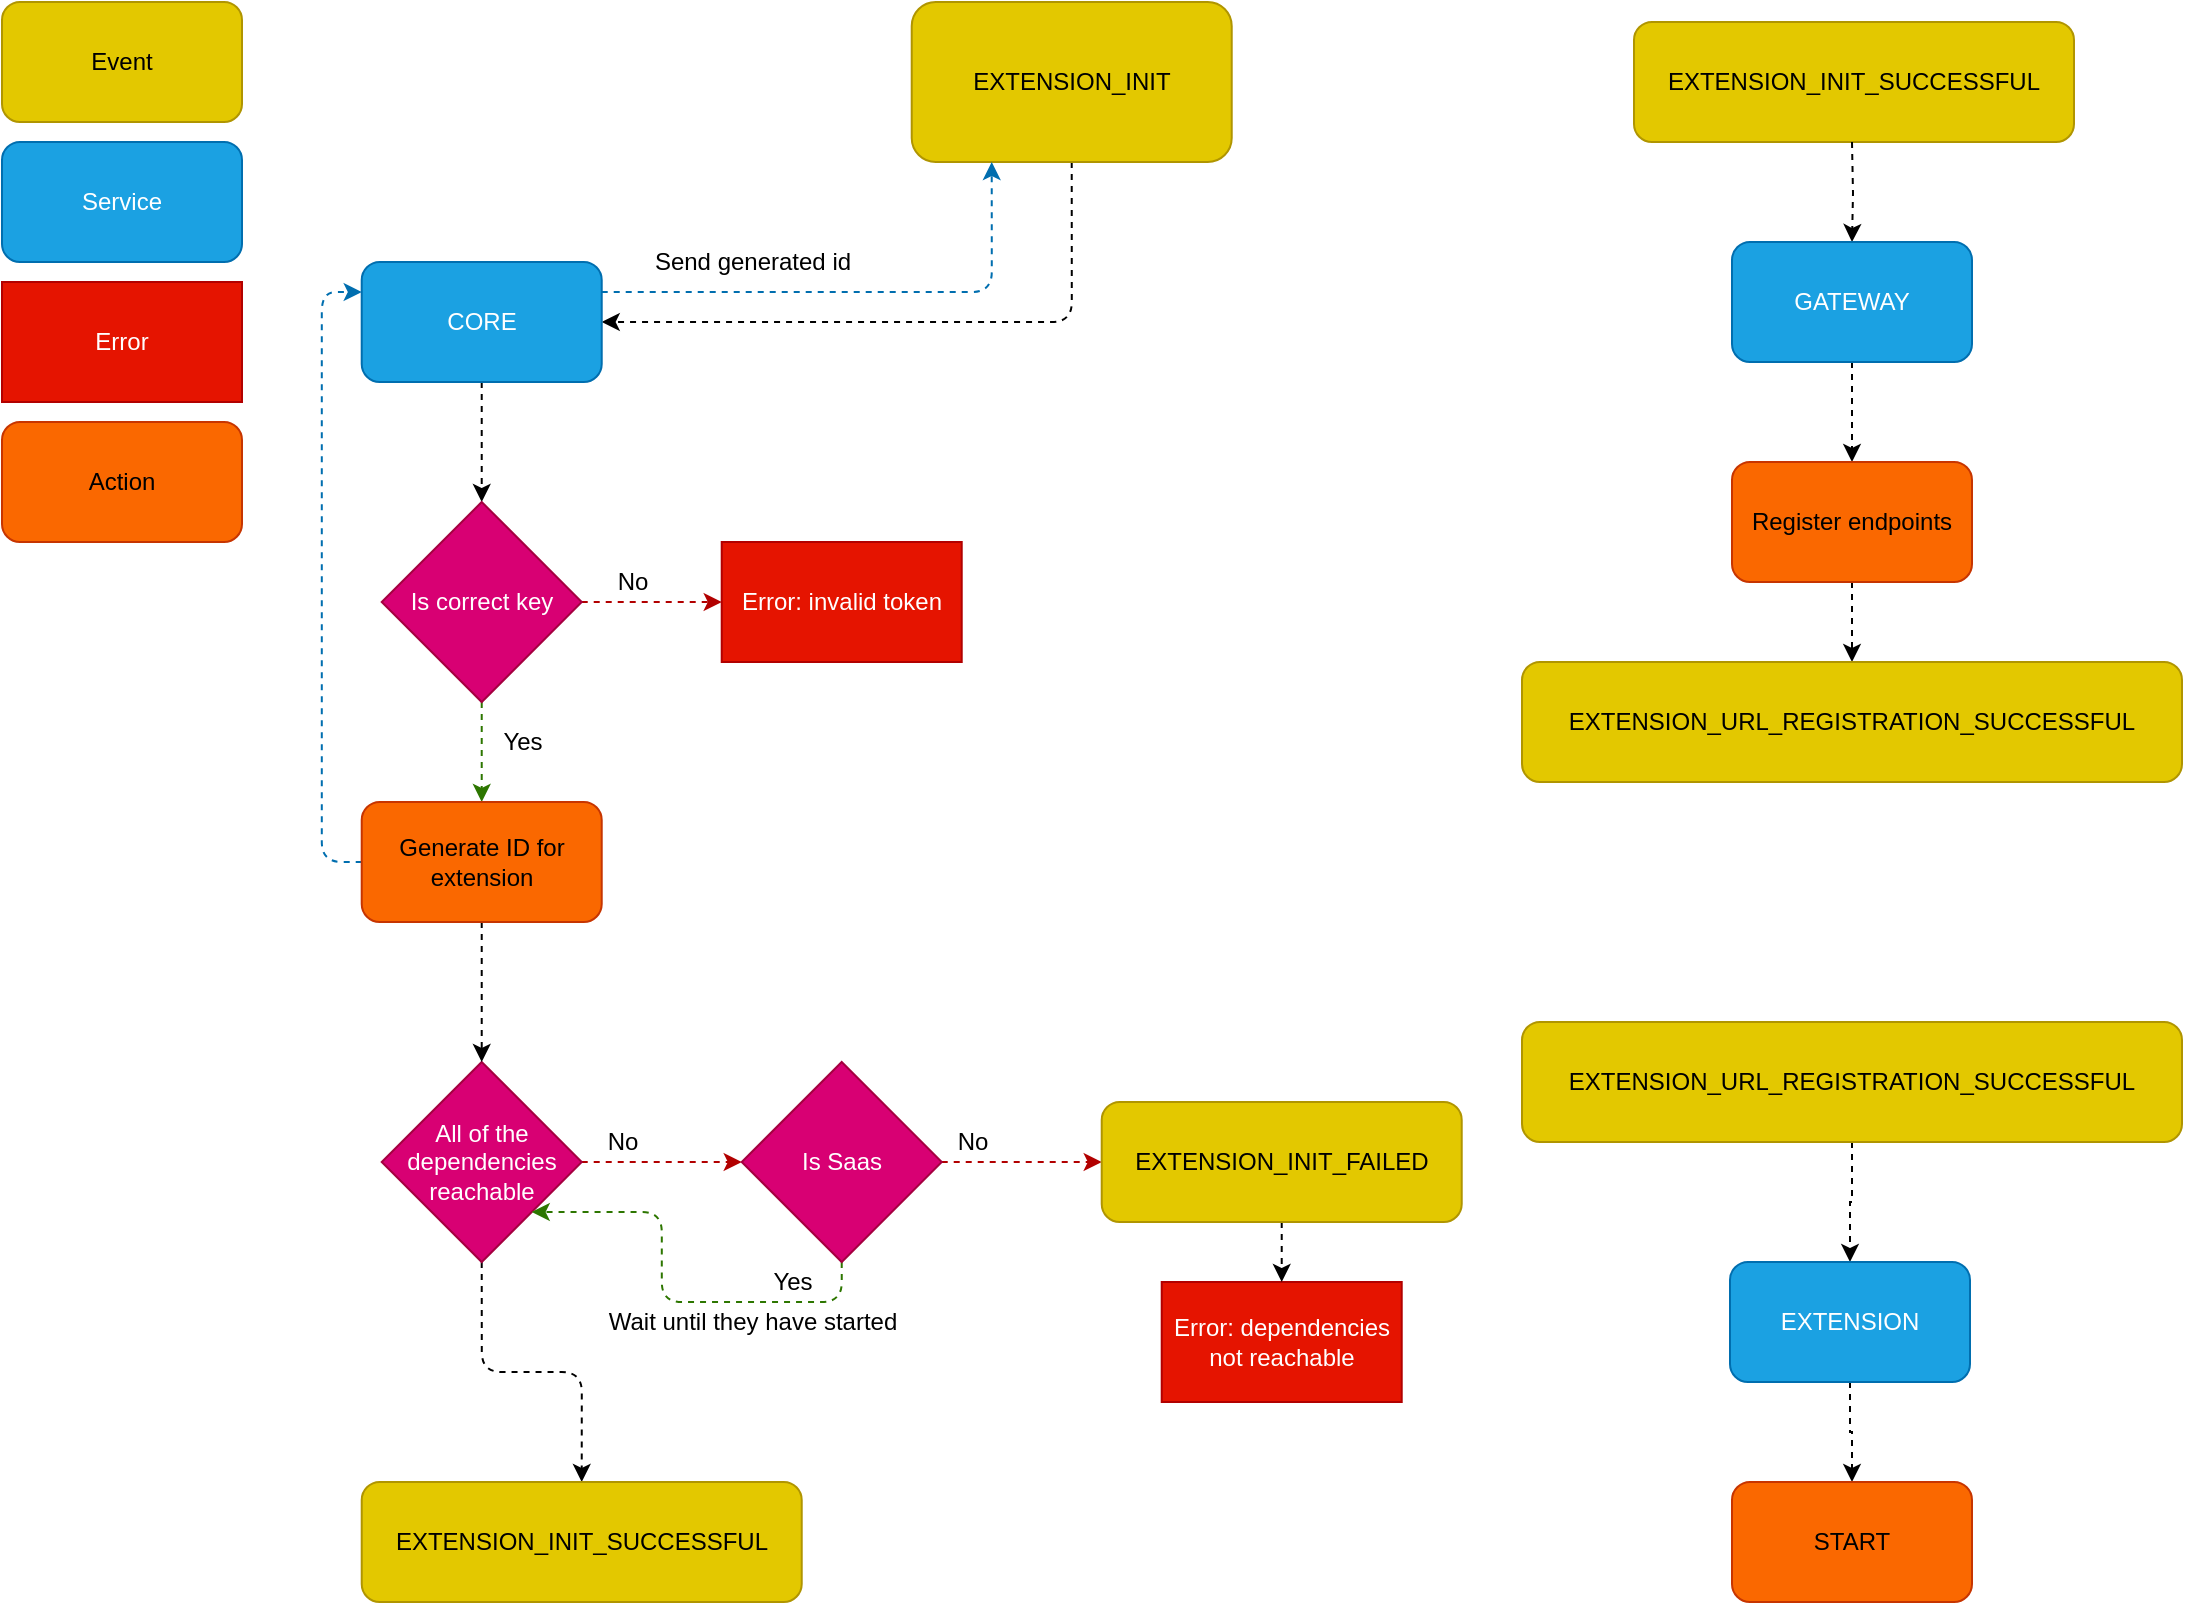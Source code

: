 <mxfile version="18.1.2" type="github">
  <diagram id="ZjD6zPGDM3K0yuI6pRIY" name="Page-1">
    <mxGraphModel dx="1562" dy="920" grid="1" gridSize="10" guides="1" tooltips="1" connect="1" arrows="1" fold="1" page="1" pageScale="1" pageWidth="850" pageHeight="1100" math="0" shadow="0">
      <root>
        <mxCell id="0" />
        <mxCell id="1" parent="0" />
        <mxCell id="QYmY-8vBMbnwbrTFeHoW-6" style="edgeStyle=orthogonalEdgeStyle;orthogonalLoop=1;jettySize=auto;html=1;exitX=0.5;exitY=1;exitDx=0;exitDy=0;entryX=1;entryY=0.5;entryDx=0;entryDy=0;rounded=1;shadow=0;dashed=1;" parent="1" source="QYmY-8vBMbnwbrTFeHoW-2" target="QYmY-8vBMbnwbrTFeHoW-5" edge="1">
          <mxGeometry relative="1" as="geometry" />
        </mxCell>
        <mxCell id="QYmY-8vBMbnwbrTFeHoW-2" value="EXTENSION_INIT" style="rounded=1;whiteSpace=wrap;html=1;fillColor=#e3c800;strokeColor=#B09500;fontColor=#000000;" parent="1" vertex="1">
          <mxGeometry x="534.86" y="80" width="160" height="80" as="geometry" />
        </mxCell>
        <mxCell id="QYmY-8vBMbnwbrTFeHoW-8" style="edgeStyle=orthogonalEdgeStyle;rounded=1;orthogonalLoop=1;jettySize=auto;html=1;exitX=0.5;exitY=1;exitDx=0;exitDy=0;shadow=0;dashed=1;" parent="1" source="QYmY-8vBMbnwbrTFeHoW-5" target="QYmY-8vBMbnwbrTFeHoW-7" edge="1">
          <mxGeometry relative="1" as="geometry" />
        </mxCell>
        <mxCell id="QYmY-8vBMbnwbrTFeHoW-31" style="edgeStyle=orthogonalEdgeStyle;rounded=1;orthogonalLoop=1;jettySize=auto;html=1;exitX=1;exitY=0.25;exitDx=0;exitDy=0;entryX=0.25;entryY=1;entryDx=0;entryDy=0;shadow=0;dashed=1;fillColor=#1ba1e2;strokeColor=#006EAF;" parent="1" source="QYmY-8vBMbnwbrTFeHoW-5" target="QYmY-8vBMbnwbrTFeHoW-2" edge="1">
          <mxGeometry relative="1" as="geometry" />
        </mxCell>
        <mxCell id="QYmY-8vBMbnwbrTFeHoW-5" value="CORE" style="rounded=1;whiteSpace=wrap;html=1;fillColor=#1ba1e2;fontColor=#ffffff;strokeColor=#006EAF;" parent="1" vertex="1">
          <mxGeometry x="259.86" y="210" width="120" height="60" as="geometry" />
        </mxCell>
        <mxCell id="QYmY-8vBMbnwbrTFeHoW-10" style="edgeStyle=orthogonalEdgeStyle;rounded=1;orthogonalLoop=1;jettySize=auto;html=1;exitX=1;exitY=0.5;exitDx=0;exitDy=0;entryX=0;entryY=0.5;entryDx=0;entryDy=0;shadow=0;dashed=1;fillColor=#e51400;strokeColor=#B20000;" parent="1" source="QYmY-8vBMbnwbrTFeHoW-7" target="QYmY-8vBMbnwbrTFeHoW-9" edge="1">
          <mxGeometry relative="1" as="geometry" />
        </mxCell>
        <mxCell id="QYmY-8vBMbnwbrTFeHoW-14" style="edgeStyle=orthogonalEdgeStyle;rounded=1;orthogonalLoop=1;jettySize=auto;html=1;exitX=0.5;exitY=1;exitDx=0;exitDy=0;entryX=0.5;entryY=0;entryDx=0;entryDy=0;shadow=0;dashed=1;fillColor=#60a917;strokeColor=#2D7600;" parent="1" source="QYmY-8vBMbnwbrTFeHoW-7" target="QYmY-8vBMbnwbrTFeHoW-34" edge="1">
          <mxGeometry relative="1" as="geometry" />
        </mxCell>
        <mxCell id="QYmY-8vBMbnwbrTFeHoW-30" style="edgeStyle=orthogonalEdgeStyle;rounded=1;orthogonalLoop=1;jettySize=auto;html=1;exitX=0;exitY=0.5;exitDx=0;exitDy=0;entryX=0;entryY=0.25;entryDx=0;entryDy=0;shadow=0;dashed=1;fillColor=#1ba1e2;strokeColor=#006EAF;" parent="1" source="QYmY-8vBMbnwbrTFeHoW-34" target="QYmY-8vBMbnwbrTFeHoW-5" edge="1">
          <mxGeometry relative="1" as="geometry" />
        </mxCell>
        <mxCell id="QYmY-8vBMbnwbrTFeHoW-7" value="Is correct key" style="rhombus;whiteSpace=wrap;html=1;fillColor=#d80073;fontColor=#ffffff;strokeColor=#A50040;" parent="1" vertex="1">
          <mxGeometry x="269.86" y="330" width="100" height="100" as="geometry" />
        </mxCell>
        <mxCell id="QYmY-8vBMbnwbrTFeHoW-9" value="Error: invalid token" style="whiteSpace=wrap;html=1;fillColor=#e51400;fontColor=#ffffff;strokeColor=#B20000;" parent="1" vertex="1">
          <mxGeometry x="439.86" y="350" width="120" height="60" as="geometry" />
        </mxCell>
        <mxCell id="QYmY-8vBMbnwbrTFeHoW-11" value="No" style="text;html=1;align=center;verticalAlign=middle;resizable=0;points=[];autosize=1;strokeColor=none;fillColor=none;" parent="1" vertex="1">
          <mxGeometry x="379.86" y="360" width="30" height="20" as="geometry" />
        </mxCell>
        <mxCell id="QYmY-8vBMbnwbrTFeHoW-17" style="edgeStyle=orthogonalEdgeStyle;rounded=1;orthogonalLoop=1;jettySize=auto;html=1;exitX=1;exitY=0.5;exitDx=0;exitDy=0;entryX=0;entryY=0.5;entryDx=0;entryDy=0;shadow=0;dashed=1;fillColor=#e51400;strokeColor=#B20000;" parent="1" source="QYmY-8vBMbnwbrTFeHoW-12" target="QYmY-8vBMbnwbrTFeHoW-22" edge="1">
          <mxGeometry relative="1" as="geometry" />
        </mxCell>
        <mxCell id="QYmY-8vBMbnwbrTFeHoW-46" style="edgeStyle=orthogonalEdgeStyle;rounded=1;orthogonalLoop=1;jettySize=auto;html=1;exitX=0.5;exitY=1;exitDx=0;exitDy=0;entryX=0.5;entryY=0;entryDx=0;entryDy=0;shadow=0;dashed=1;" parent="1" source="QYmY-8vBMbnwbrTFeHoW-12" target="li03ov06QK7Q-1gpEoUl-1" edge="1">
          <mxGeometry relative="1" as="geometry" />
        </mxCell>
        <mxCell id="QYmY-8vBMbnwbrTFeHoW-12" value="All of the dependencies reachable" style="rhombus;whiteSpace=wrap;html=1;fillColor=#d80073;fontColor=#ffffff;strokeColor=#A50040;" parent="1" vertex="1">
          <mxGeometry x="269.86" y="610" width="100" height="100" as="geometry" />
        </mxCell>
        <mxCell id="QYmY-8vBMbnwbrTFeHoW-15" value="Yes" style="text;html=1;align=center;verticalAlign=middle;resizable=0;points=[];autosize=1;strokeColor=none;fillColor=none;" parent="1" vertex="1">
          <mxGeometry x="319.86" y="440" width="40" height="20" as="geometry" />
        </mxCell>
        <mxCell id="QYmY-8vBMbnwbrTFeHoW-16" value="Error: dependencies not reachable" style="whiteSpace=wrap;html=1;fillColor=#e51400;fontColor=#ffffff;strokeColor=#B20000;" parent="1" vertex="1">
          <mxGeometry x="659.86" y="720" width="120" height="60" as="geometry" />
        </mxCell>
        <mxCell id="QYmY-8vBMbnwbrTFeHoW-18" value="No" style="text;html=1;align=center;verticalAlign=middle;resizable=0;points=[];autosize=1;strokeColor=none;fillColor=none;" parent="1" vertex="1">
          <mxGeometry x="374.86" y="640" width="30" height="20" as="geometry" />
        </mxCell>
        <mxCell id="QYmY-8vBMbnwbrTFeHoW-24" style="edgeStyle=orthogonalEdgeStyle;rounded=1;orthogonalLoop=1;jettySize=auto;html=1;exitX=0.5;exitY=1;exitDx=0;exitDy=0;entryX=1;entryY=1;entryDx=0;entryDy=0;shadow=0;dashed=1;fillColor=#60a917;strokeColor=#2D7600;" parent="1" source="QYmY-8vBMbnwbrTFeHoW-22" target="QYmY-8vBMbnwbrTFeHoW-12" edge="1">
          <mxGeometry relative="1" as="geometry" />
        </mxCell>
        <mxCell id="QYmY-8vBMbnwbrTFeHoW-28" style="edgeStyle=orthogonalEdgeStyle;rounded=1;orthogonalLoop=1;jettySize=auto;html=1;exitX=1;exitY=0.5;exitDx=0;exitDy=0;entryX=0;entryY=0.5;entryDx=0;entryDy=0;shadow=0;dashed=1;fillColor=#e51400;strokeColor=#B20000;" parent="1" source="QYmY-8vBMbnwbrTFeHoW-22" target="QYmY-8vBMbnwbrTFeHoW-37" edge="1">
          <mxGeometry relative="1" as="geometry" />
        </mxCell>
        <mxCell id="QYmY-8vBMbnwbrTFeHoW-22" value="Is Saas" style="rhombus;whiteSpace=wrap;html=1;fillColor=#d80073;fontColor=#ffffff;strokeColor=#A50040;" parent="1" vertex="1">
          <mxGeometry x="449.86" y="610" width="100" height="100" as="geometry" />
        </mxCell>
        <mxCell id="QYmY-8vBMbnwbrTFeHoW-25" value="Yes" style="text;html=1;align=center;verticalAlign=middle;resizable=0;points=[];autosize=1;strokeColor=none;fillColor=none;" parent="1" vertex="1">
          <mxGeometry x="454.86" y="710" width="40" height="20" as="geometry" />
        </mxCell>
        <mxCell id="QYmY-8vBMbnwbrTFeHoW-26" value="Wait until they have started" style="text;html=1;align=center;verticalAlign=middle;resizable=0;points=[];autosize=1;strokeColor=none;fillColor=none;" parent="1" vertex="1">
          <mxGeometry x="374.86" y="730" width="160" height="20" as="geometry" />
        </mxCell>
        <mxCell id="QYmY-8vBMbnwbrTFeHoW-29" value="No" style="text;html=1;align=center;verticalAlign=middle;resizable=0;points=[];autosize=1;strokeColor=none;fillColor=none;" parent="1" vertex="1">
          <mxGeometry x="549.86" y="640" width="30" height="20" as="geometry" />
        </mxCell>
        <mxCell id="QYmY-8vBMbnwbrTFeHoW-36" style="edgeStyle=orthogonalEdgeStyle;rounded=1;orthogonalLoop=1;jettySize=auto;html=1;exitX=0.5;exitY=1;exitDx=0;exitDy=0;shadow=0;dashed=1;" parent="1" source="QYmY-8vBMbnwbrTFeHoW-34" target="QYmY-8vBMbnwbrTFeHoW-12" edge="1">
          <mxGeometry relative="1" as="geometry" />
        </mxCell>
        <mxCell id="QYmY-8vBMbnwbrTFeHoW-34" value="Generate ID for extension" style="rounded=1;whiteSpace=wrap;html=1;fillColor=#fa6800;fontColor=#000000;strokeColor=#C73500;" parent="1" vertex="1">
          <mxGeometry x="259.86" y="480" width="120" height="60" as="geometry" />
        </mxCell>
        <mxCell id="QYmY-8vBMbnwbrTFeHoW-35" value="Send generated id" style="text;html=1;align=center;verticalAlign=middle;resizable=0;points=[];autosize=1;strokeColor=none;fillColor=none;" parent="1" vertex="1">
          <mxGeometry x="399.86" y="200" width="110" height="20" as="geometry" />
        </mxCell>
        <mxCell id="QYmY-8vBMbnwbrTFeHoW-43" style="edgeStyle=orthogonalEdgeStyle;rounded=1;orthogonalLoop=1;jettySize=auto;html=1;exitX=0.5;exitY=1;exitDx=0;exitDy=0;entryX=0.5;entryY=0;entryDx=0;entryDy=0;shadow=0;dashed=1;" parent="1" source="QYmY-8vBMbnwbrTFeHoW-37" target="QYmY-8vBMbnwbrTFeHoW-16" edge="1">
          <mxGeometry relative="1" as="geometry" />
        </mxCell>
        <mxCell id="QYmY-8vBMbnwbrTFeHoW-37" value="EXTENSION_INIT_FAILED" style="rounded=1;whiteSpace=wrap;html=1;fillColor=#e3c800;fontColor=#000000;strokeColor=#B09500;" parent="1" vertex="1">
          <mxGeometry x="629.86" y="630" width="180" height="60" as="geometry" />
        </mxCell>
        <mxCell id="QYmY-8vBMbnwbrTFeHoW-39" value="Event" style="rounded=1;whiteSpace=wrap;html=1;fillColor=#e3c800;fontColor=#000000;strokeColor=#B09500;" parent="1" vertex="1">
          <mxGeometry x="80" y="80" width="120" height="60" as="geometry" />
        </mxCell>
        <mxCell id="QYmY-8vBMbnwbrTFeHoW-40" value="Service" style="rounded=1;whiteSpace=wrap;html=1;fillColor=#1ba1e2;fontColor=#ffffff;strokeColor=#006EAF;" parent="1" vertex="1">
          <mxGeometry x="80" y="150" width="120" height="60" as="geometry" />
        </mxCell>
        <mxCell id="QYmY-8vBMbnwbrTFeHoW-41" value="Error" style="whiteSpace=wrap;html=1;fillColor=#e51400;fontColor=#ffffff;strokeColor=#B20000;" parent="1" vertex="1">
          <mxGeometry x="80" y="220" width="120" height="60" as="geometry" />
        </mxCell>
        <mxCell id="QYmY-8vBMbnwbrTFeHoW-42" value="&lt;div&gt;Action&lt;/div&gt;" style="rounded=1;whiteSpace=wrap;html=1;fillColor=#fa6800;fontColor=#000000;strokeColor=#C73500;" parent="1" vertex="1">
          <mxGeometry x="80" y="290" width="120" height="60" as="geometry" />
        </mxCell>
        <mxCell id="QYmY-8vBMbnwbrTFeHoW-45" value="EXTENSION_INIT_SUCCESSFUL" style="rounded=1;whiteSpace=wrap;html=1;fillColor=#e3c800;fontColor=#000000;strokeColor=#B09500;" parent="1" vertex="1">
          <mxGeometry x="896" y="90" width="220" height="60" as="geometry" />
        </mxCell>
        <mxCell id="li03ov06QK7Q-1gpEoUl-4" style="edgeStyle=orthogonalEdgeStyle;rounded=0;orthogonalLoop=1;jettySize=auto;html=1;exitX=0.5;exitY=1;exitDx=0;exitDy=0;entryX=0.5;entryY=0;entryDx=0;entryDy=0;dashed=1;" edge="1" parent="1" target="li03ov06QK7Q-1gpEoUl-2">
          <mxGeometry relative="1" as="geometry">
            <mxPoint x="1005" y="150" as="sourcePoint" />
          </mxGeometry>
        </mxCell>
        <mxCell id="li03ov06QK7Q-1gpEoUl-1" value="EXTENSION_INIT_SUCCESSFUL" style="rounded=1;whiteSpace=wrap;html=1;fillColor=#e3c800;fontColor=#000000;strokeColor=#B09500;" vertex="1" parent="1">
          <mxGeometry x="259.86" y="820" width="220" height="60" as="geometry" />
        </mxCell>
        <mxCell id="li03ov06QK7Q-1gpEoUl-6" style="edgeStyle=orthogonalEdgeStyle;rounded=0;orthogonalLoop=1;jettySize=auto;html=1;exitX=0.5;exitY=1;exitDx=0;exitDy=0;entryX=0.5;entryY=0;entryDx=0;entryDy=0;dashed=1;" edge="1" parent="1" source="li03ov06QK7Q-1gpEoUl-2" target="li03ov06QK7Q-1gpEoUl-5">
          <mxGeometry relative="1" as="geometry" />
        </mxCell>
        <mxCell id="li03ov06QK7Q-1gpEoUl-2" value="GATEWAY" style="rounded=1;whiteSpace=wrap;html=1;fillColor=#1ba1e2;fontColor=#ffffff;strokeColor=#006EAF;" vertex="1" parent="1">
          <mxGeometry x="945" y="200" width="120" height="60" as="geometry" />
        </mxCell>
        <mxCell id="li03ov06QK7Q-1gpEoUl-3" style="edgeStyle=orthogonalEdgeStyle;rounded=0;orthogonalLoop=1;jettySize=auto;html=1;exitX=0.5;exitY=1;exitDx=0;exitDy=0;" edge="1" parent="1" source="li03ov06QK7Q-1gpEoUl-2" target="li03ov06QK7Q-1gpEoUl-2">
          <mxGeometry relative="1" as="geometry" />
        </mxCell>
        <mxCell id="li03ov06QK7Q-1gpEoUl-8" style="edgeStyle=orthogonalEdgeStyle;rounded=0;orthogonalLoop=1;jettySize=auto;html=1;exitX=0.5;exitY=1;exitDx=0;exitDy=0;entryX=0.5;entryY=0;entryDx=0;entryDy=0;dashed=1;" edge="1" parent="1" source="li03ov06QK7Q-1gpEoUl-5" target="li03ov06QK7Q-1gpEoUl-7">
          <mxGeometry relative="1" as="geometry" />
        </mxCell>
        <mxCell id="li03ov06QK7Q-1gpEoUl-5" value="Register endpoints" style="rounded=1;whiteSpace=wrap;html=1;fillColor=#fa6800;fontColor=#000000;strokeColor=#C73500;" vertex="1" parent="1">
          <mxGeometry x="945" y="310" width="120" height="60" as="geometry" />
        </mxCell>
        <mxCell id="li03ov06QK7Q-1gpEoUl-7" value="EXTENSION_URL_REGISTRATION_SUCCESSFUL" style="rounded=1;whiteSpace=wrap;html=1;fillColor=#e3c800;fontColor=#000000;strokeColor=#B09500;" vertex="1" parent="1">
          <mxGeometry x="840" y="410" width="330" height="60" as="geometry" />
        </mxCell>
        <mxCell id="li03ov06QK7Q-1gpEoUl-11" style="edgeStyle=orthogonalEdgeStyle;rounded=0;orthogonalLoop=1;jettySize=auto;html=1;exitX=0.5;exitY=1;exitDx=0;exitDy=0;entryX=0.5;entryY=0;entryDx=0;entryDy=0;dashed=1;" edge="1" parent="1" source="li03ov06QK7Q-1gpEoUl-9" target="li03ov06QK7Q-1gpEoUl-10">
          <mxGeometry relative="1" as="geometry" />
        </mxCell>
        <mxCell id="li03ov06QK7Q-1gpEoUl-9" value="EXTENSION_URL_REGISTRATION_SUCCESSFUL" style="rounded=1;whiteSpace=wrap;html=1;fillColor=#e3c800;fontColor=#000000;strokeColor=#B09500;" vertex="1" parent="1">
          <mxGeometry x="840" y="590" width="330" height="60" as="geometry" />
        </mxCell>
        <mxCell id="li03ov06QK7Q-1gpEoUl-13" style="edgeStyle=orthogonalEdgeStyle;rounded=0;orthogonalLoop=1;jettySize=auto;html=1;exitX=0.5;exitY=1;exitDx=0;exitDy=0;dashed=1;" edge="1" parent="1" source="li03ov06QK7Q-1gpEoUl-10" target="li03ov06QK7Q-1gpEoUl-12">
          <mxGeometry relative="1" as="geometry" />
        </mxCell>
        <mxCell id="li03ov06QK7Q-1gpEoUl-10" value="EXTENSION" style="rounded=1;whiteSpace=wrap;html=1;fillColor=#1ba1e2;fontColor=#ffffff;strokeColor=#006EAF;" vertex="1" parent="1">
          <mxGeometry x="944" y="710" width="120" height="60" as="geometry" />
        </mxCell>
        <mxCell id="li03ov06QK7Q-1gpEoUl-12" value="START" style="rounded=1;whiteSpace=wrap;html=1;fillColor=#fa6800;fontColor=#000000;strokeColor=#C73500;" vertex="1" parent="1">
          <mxGeometry x="945" y="820" width="120" height="60" as="geometry" />
        </mxCell>
      </root>
    </mxGraphModel>
  </diagram>
</mxfile>
